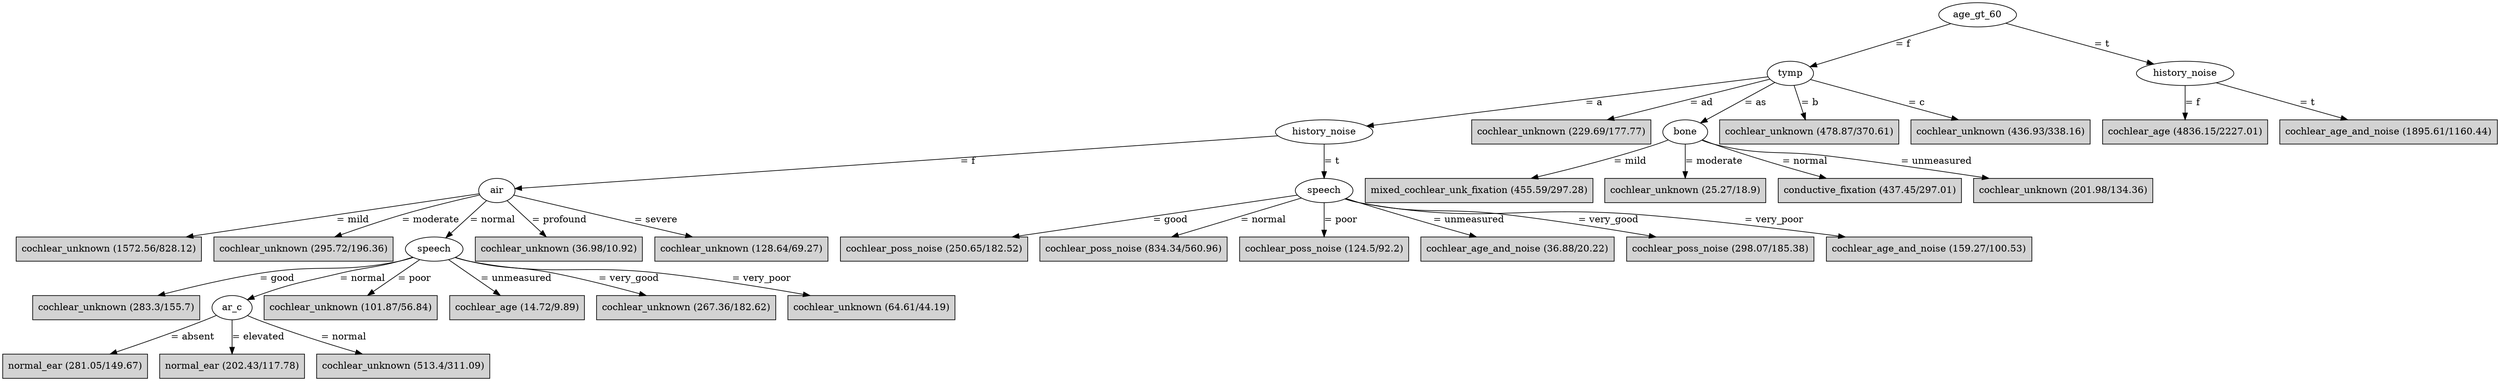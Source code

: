 digraph J48Tree {
N0 [label="age_gt_60" ]
N0->N1 [label="= f"]
N1 [label="tymp" ]
N1->N2 [label="= a"]
N2 [label="history_noise" ]
N2->N3 [label="= f"]
N3 [label="air" ]
N3->N4 [label="= mild"]
N4 [label="cochlear_unknown (1572.56/828.12)" shape=box style=filled ]
N3->N5 [label="= moderate"]
N5 [label="cochlear_unknown (295.72/196.36)" shape=box style=filled ]
N3->N6 [label="= normal"]
N6 [label="speech" ]
N6->N7 [label="= good"]
N7 [label="cochlear_unknown (283.3/155.7)" shape=box style=filled ]
N6->N8 [label="= normal"]
N8 [label="ar_c" ]
N8->N9 [label="= absent"]
N9 [label="normal_ear (281.05/149.67)" shape=box style=filled ]
N8->N10 [label="= elevated"]
N10 [label="normal_ear (202.43/117.78)" shape=box style=filled ]
N8->N11 [label="= normal"]
N11 [label="cochlear_unknown (513.4/311.09)" shape=box style=filled ]
N6->N12 [label="= poor"]
N12 [label="cochlear_unknown (101.87/56.84)" shape=box style=filled ]
N6->N13 [label="= unmeasured"]
N13 [label="cochlear_age (14.72/9.89)" shape=box style=filled ]
N6->N14 [label="= very_good"]
N14 [label="cochlear_unknown (267.36/182.62)" shape=box style=filled ]
N6->N15 [label="= very_poor"]
N15 [label="cochlear_unknown (64.61/44.19)" shape=box style=filled ]
N3->N16 [label="= profound"]
N16 [label="cochlear_unknown (36.98/10.92)" shape=box style=filled ]
N3->N17 [label="= severe"]
N17 [label="cochlear_unknown (128.64/69.27)" shape=box style=filled ]
N2->N18 [label="= t"]
N18 [label="speech" ]
N18->N19 [label="= good"]
N19 [label="cochlear_poss_noise (250.65/182.52)" shape=box style=filled ]
N18->N20 [label="= normal"]
N20 [label="cochlear_poss_noise (834.34/560.96)" shape=box style=filled ]
N18->N21 [label="= poor"]
N21 [label="cochlear_poss_noise (124.5/92.2)" shape=box style=filled ]
N18->N22 [label="= unmeasured"]
N22 [label="cochlear_age_and_noise (36.88/20.22)" shape=box style=filled ]
N18->N23 [label="= very_good"]
N23 [label="cochlear_poss_noise (298.07/185.38)" shape=box style=filled ]
N18->N24 [label="= very_poor"]
N24 [label="cochlear_age_and_noise (159.27/100.53)" shape=box style=filled ]
N1->N25 [label="= ad"]
N25 [label="cochlear_unknown (229.69/177.77)" shape=box style=filled ]
N1->N26 [label="= as"]
N26 [label="bone" ]
N26->N27 [label="= mild"]
N27 [label="mixed_cochlear_unk_fixation (455.59/297.28)" shape=box style=filled ]
N26->N28 [label="= moderate"]
N28 [label="cochlear_unknown (25.27/18.9)" shape=box style=filled ]
N26->N29 [label="= normal"]
N29 [label="conductive_fixation (437.45/297.01)" shape=box style=filled ]
N26->N30 [label="= unmeasured"]
N30 [label="cochlear_unknown (201.98/134.36)" shape=box style=filled ]
N1->N31 [label="= b"]
N31 [label="cochlear_unknown (478.87/370.61)" shape=box style=filled ]
N1->N32 [label="= c"]
N32 [label="cochlear_unknown (436.93/338.16)" shape=box style=filled ]
N0->N33 [label="= t"]
N33 [label="history_noise" ]
N33->N34 [label="= f"]
N34 [label="cochlear_age (4836.15/2227.01)" shape=box style=filled ]
N33->N35 [label="= t"]
N35 [label="cochlear_age_and_noise (1895.61/1160.44)" shape=box style=filled ]
}

